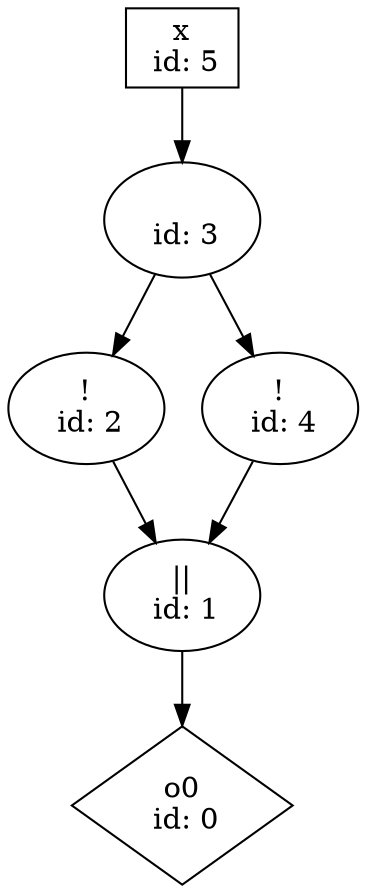 digraph G {
n0 [label="o0\n id: 0",shape="diamond"];
n1 [label="||\n id: 1"];
n2 [label="!\n id: 2"];
n3 [label="\n id: 3"];
n4 [label="!\n id: 4"];
n5 [label="x\n id: 5",shape="box"];
n1 -> n0
n2 -> n1
n3 -> n2
n3 -> n4
n4 -> n1
n5 -> n3
}